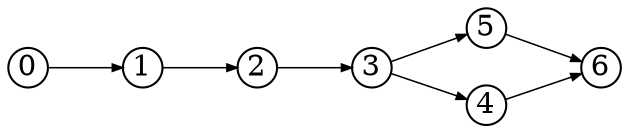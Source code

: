 digraph{
  rankdir=LR
  node [shape=circle,fixedsize=true,width=.26]
  edge [penwidth=0.75,arrowsize=0.5]
  6 -> {}
  5 -> {6}
  4 -> {6}
  3 -> {4 5}
  2 -> {3}
  1 -> {2}
  0 -> {1}
}
